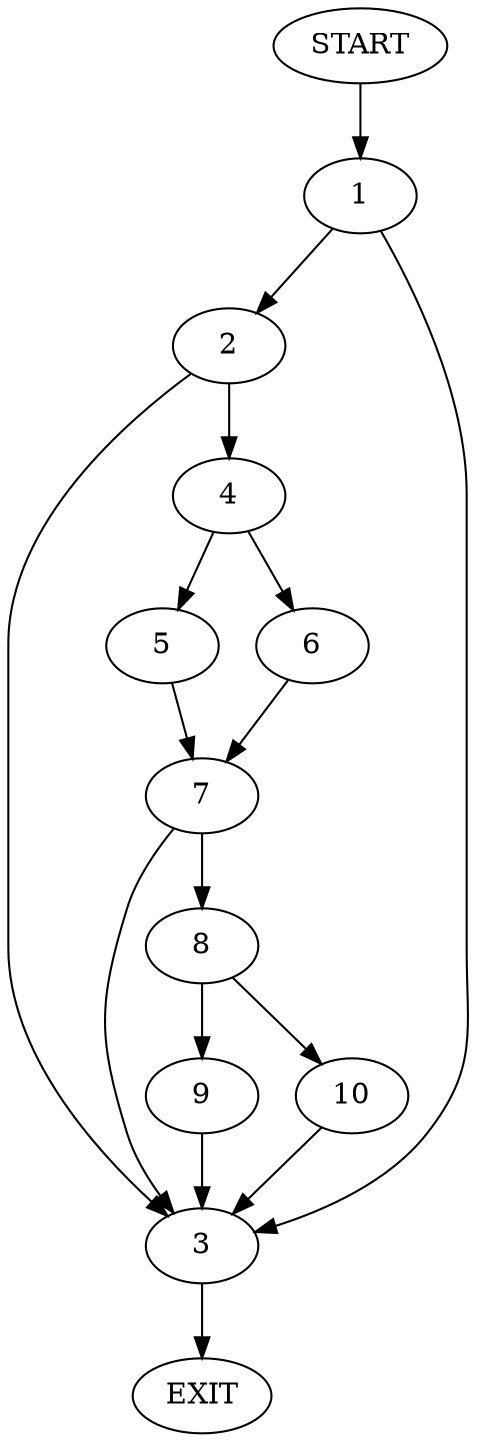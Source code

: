 digraph {
0 [label="START"]
11 [label="EXIT"]
0 -> 1
1 -> 2
1 -> 3
3 -> 11
2 -> 4
2 -> 3
4 -> 5
4 -> 6
6 -> 7
5 -> 7
7 -> 3
7 -> 8
8 -> 9
8 -> 10
9 -> 3
10 -> 3
}
